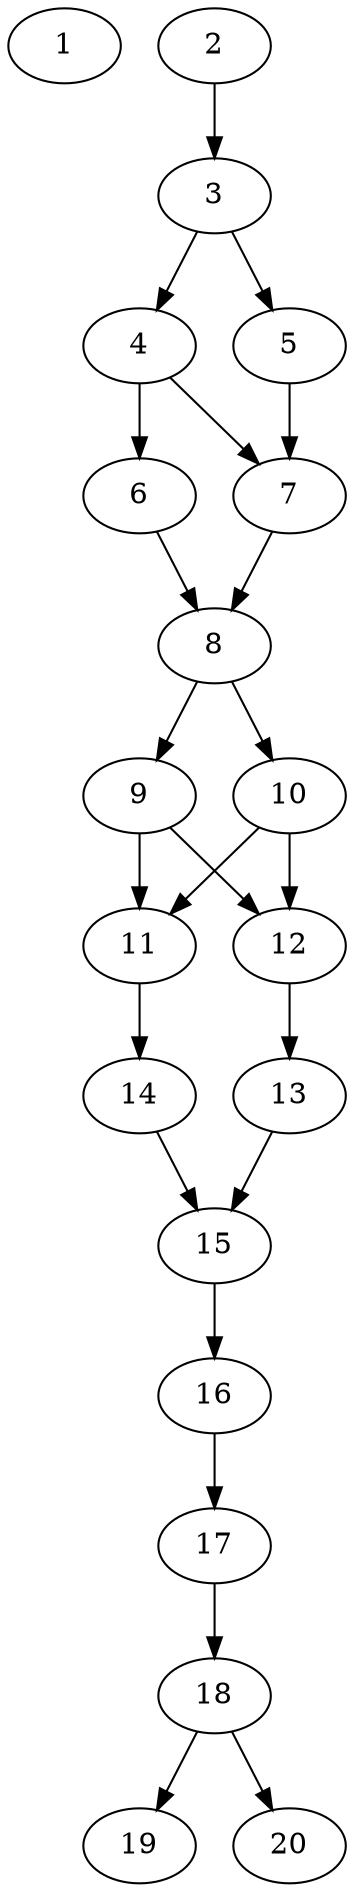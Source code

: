 // DAG automatically generated by daggen at Thu Oct  3 13:58:42 2019
// ./daggen --dot -n 20 --ccr 0.5 --fat 0.3 --regular 0.5 --density 0.9 --mindata 5242880 --maxdata 52428800 
digraph G {
  1 [size="94144512", alpha="0.16", expect_size="47072256"] 
  2 [size="16273408", alpha="0.09", expect_size="8136704"] 
  2 -> 3 [size ="8136704"]
  3 [size="98942976", alpha="0.08", expect_size="49471488"] 
  3 -> 4 [size ="49471488"]
  3 -> 5 [size ="49471488"]
  4 [size="19562496", alpha="0.16", expect_size="9781248"] 
  4 -> 6 [size ="9781248"]
  4 -> 7 [size ="9781248"]
  5 [size="66795520", alpha="0.09", expect_size="33397760"] 
  5 -> 7 [size ="33397760"]
  6 [size="19871744", alpha="0.07", expect_size="9935872"] 
  6 -> 8 [size ="9935872"]
  7 [size="81614848", alpha="0.01", expect_size="40807424"] 
  7 -> 8 [size ="40807424"]
  8 [size="42434560", alpha="0.11", expect_size="21217280"] 
  8 -> 9 [size ="21217280"]
  8 -> 10 [size ="21217280"]
  9 [size="14622720", alpha="0.18", expect_size="7311360"] 
  9 -> 11 [size ="7311360"]
  9 -> 12 [size ="7311360"]
  10 [size="48936960", alpha="0.06", expect_size="24468480"] 
  10 -> 11 [size ="24468480"]
  10 -> 12 [size ="24468480"]
  11 [size="27258880", alpha="0.09", expect_size="13629440"] 
  11 -> 14 [size ="13629440"]
  12 [size="101351424", alpha="0.08", expect_size="50675712"] 
  12 -> 13 [size ="50675712"]
  13 [size="49510400", alpha="0.08", expect_size="24755200"] 
  13 -> 15 [size ="24755200"]
  14 [size="86116352", alpha="0.02", expect_size="43058176"] 
  14 -> 15 [size ="43058176"]
  15 [size="68866048", alpha="0.05", expect_size="34433024"] 
  15 -> 16 [size ="34433024"]
  16 [size="16345088", alpha="0.15", expect_size="8172544"] 
  16 -> 17 [size ="8172544"]
  17 [size="48011264", alpha="0.07", expect_size="24005632"] 
  17 -> 18 [size ="24005632"]
  18 [size="50747392", alpha="0.03", expect_size="25373696"] 
  18 -> 19 [size ="25373696"]
  18 -> 20 [size ="25373696"]
  19 [size="10592256", alpha="0.18", expect_size="5296128"] 
  20 [size="94797824", alpha="0.17", expect_size="47398912"] 
}
